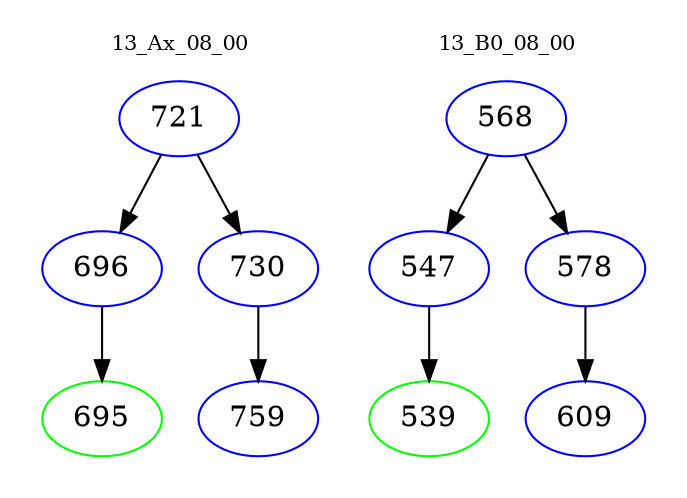 digraph{
subgraph cluster_0 {
color = white
label = "13_Ax_08_00";
fontsize=10;
T0_721 [label="721", color="blue"]
T0_721 -> T0_696 [color="black"]
T0_696 [label="696", color="blue"]
T0_696 -> T0_695 [color="black"]
T0_695 [label="695", color="green"]
T0_721 -> T0_730 [color="black"]
T0_730 [label="730", color="blue"]
T0_730 -> T0_759 [color="black"]
T0_759 [label="759", color="blue"]
}
subgraph cluster_1 {
color = white
label = "13_B0_08_00";
fontsize=10;
T1_568 [label="568", color="blue"]
T1_568 -> T1_547 [color="black"]
T1_547 [label="547", color="blue"]
T1_547 -> T1_539 [color="black"]
T1_539 [label="539", color="green"]
T1_568 -> T1_578 [color="black"]
T1_578 [label="578", color="blue"]
T1_578 -> T1_609 [color="black"]
T1_609 [label="609", color="blue"]
}
}

